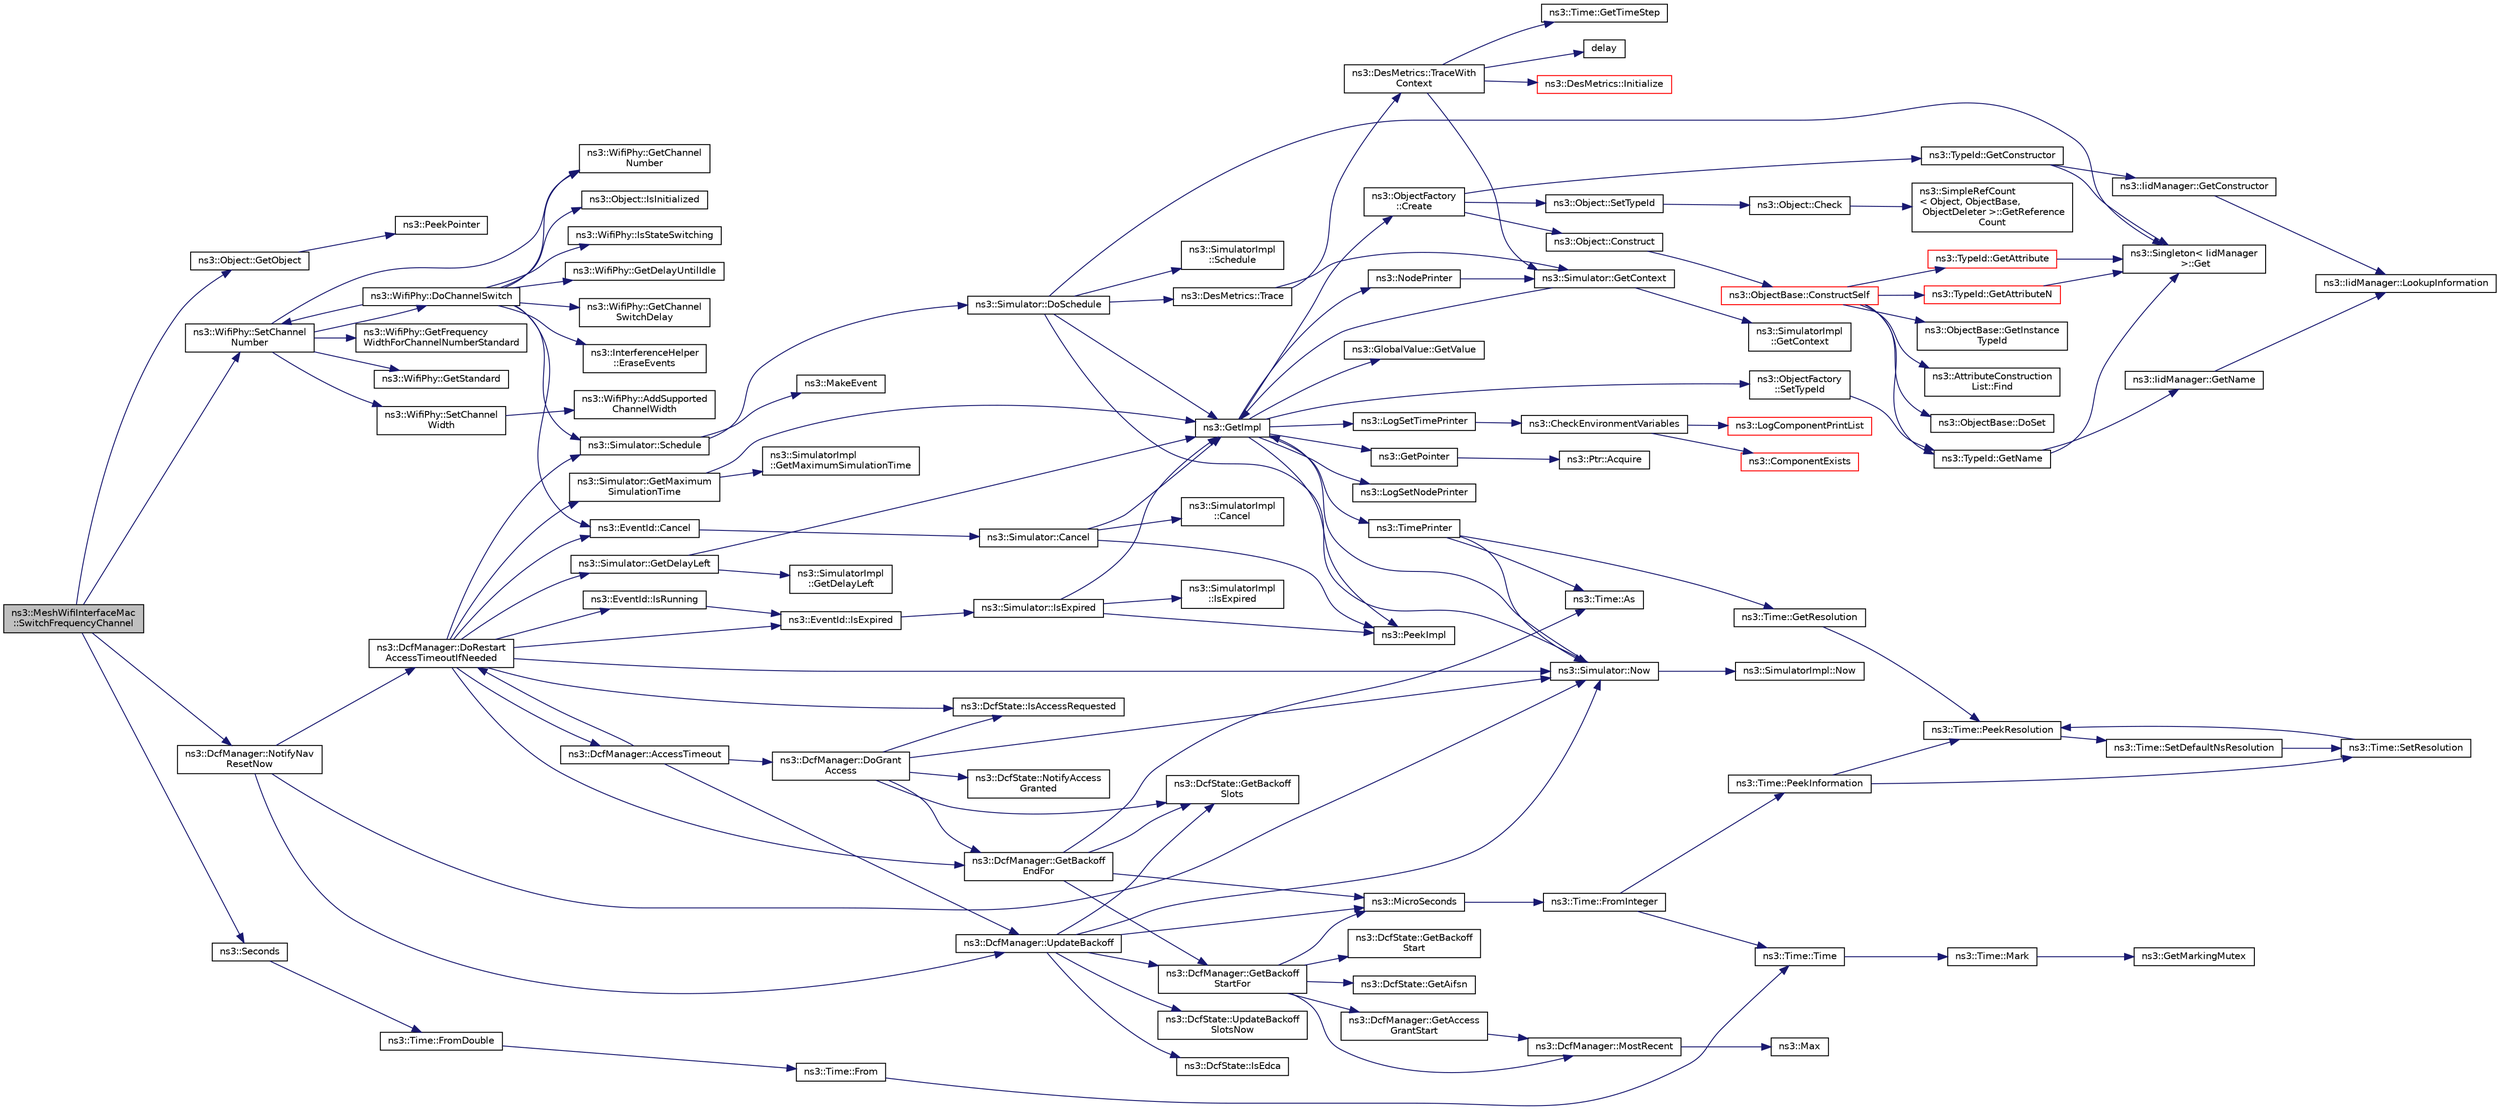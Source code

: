 digraph "ns3::MeshWifiInterfaceMac::SwitchFrequencyChannel"
{
  edge [fontname="Helvetica",fontsize="10",labelfontname="Helvetica",labelfontsize="10"];
  node [fontname="Helvetica",fontsize="10",shape=record];
  rankdir="LR";
  Node1 [label="ns3::MeshWifiInterfaceMac\l::SwitchFrequencyChannel",height=0.2,width=0.4,color="black", fillcolor="grey75", style="filled", fontcolor="black"];
  Node1 -> Node2 [color="midnightblue",fontsize="10",style="solid"];
  Node2 [label="ns3::Object::GetObject",height=0.2,width=0.4,color="black", fillcolor="white", style="filled",URL="$d9/d77/classns3_1_1Object.html#a13e18c00017096c8381eb651d5bd0783"];
  Node2 -> Node3 [color="midnightblue",fontsize="10",style="solid"];
  Node3 [label="ns3::PeekPointer",height=0.2,width=0.4,color="black", fillcolor="white", style="filled",URL="$d7/d2e/namespacens3.html#af2a7557fe9afdd98d8f6f8f6e412cf5a"];
  Node1 -> Node4 [color="midnightblue",fontsize="10",style="solid"];
  Node4 [label="ns3::WifiPhy::SetChannel\lNumber",height=0.2,width=0.4,color="black", fillcolor="white", style="filled",URL="$d6/d5a/classns3_1_1WifiPhy.html#a2d13cf6ae4c185cae8516516afe4a32a",tooltip="Set channel number. "];
  Node4 -> Node5 [color="midnightblue",fontsize="10",style="solid"];
  Node5 [label="ns3::WifiPhy::GetChannel\lNumber",height=0.2,width=0.4,color="black", fillcolor="white", style="filled",URL="$d6/d5a/classns3_1_1WifiPhy.html#a5cf0ccf06109ace61db51c83e91b7e8d"];
  Node4 -> Node6 [color="midnightblue",fontsize="10",style="solid"];
  Node6 [label="ns3::WifiPhy::GetFrequency\lWidthForChannelNumberStandard",height=0.2,width=0.4,color="black", fillcolor="white", style="filled",URL="$d6/d5a/classns3_1_1WifiPhy.html#ad4ffecf66d648b47d62ad73143a3fcbc"];
  Node4 -> Node7 [color="midnightblue",fontsize="10",style="solid"];
  Node7 [label="ns3::WifiPhy::GetStandard",height=0.2,width=0.4,color="black", fillcolor="white", style="filled",URL="$d6/d5a/classns3_1_1WifiPhy.html#af33f60586f8e0bd1763b863e7ce193b2"];
  Node4 -> Node8 [color="midnightblue",fontsize="10",style="solid"];
  Node8 [label="ns3::WifiPhy::DoChannelSwitch",height=0.2,width=0.4,color="black", fillcolor="white", style="filled",URL="$d6/d5a/classns3_1_1WifiPhy.html#a373181dc2e4d4838ab979b5ca3831f4f",tooltip="Perform any actions necessary when user changes channel number. "];
  Node8 -> Node9 [color="midnightblue",fontsize="10",style="solid"];
  Node9 [label="ns3::Object::IsInitialized",height=0.2,width=0.4,color="black", fillcolor="white", style="filled",URL="$d9/d77/classns3_1_1Object.html#a3db2ecf857f51c1ad66c5103ac679e2d",tooltip="returns true if the object has been initialized. "];
  Node8 -> Node10 [color="midnightblue",fontsize="10",style="solid"];
  Node10 [label="ns3::WifiPhy::IsStateSwitching",height=0.2,width=0.4,color="black", fillcolor="white", style="filled",URL="$d6/d5a/classns3_1_1WifiPhy.html#a84d633dc83b1add93b0030f6b57f8a90"];
  Node8 -> Node11 [color="midnightblue",fontsize="10",style="solid"];
  Node11 [label="ns3::EventId::Cancel",height=0.2,width=0.4,color="black", fillcolor="white", style="filled",URL="$d1/df8/classns3_1_1EventId.html#a993ae94e48e014e1afd47edb16db7a11"];
  Node11 -> Node12 [color="midnightblue",fontsize="10",style="solid"];
  Node12 [label="ns3::Simulator::Cancel",height=0.2,width=0.4,color="black", fillcolor="white", style="filled",URL="$d7/deb/classns3_1_1Simulator.html#a1b903a62d6117ef28f7ba3c6500689bf"];
  Node12 -> Node13 [color="midnightblue",fontsize="10",style="solid"];
  Node13 [label="ns3::PeekImpl",height=0.2,width=0.4,color="black", fillcolor="white", style="filled",URL="$d4/d8b/group__simulator.html#ga233c5c38de117e4e4a5a9cd168694792",tooltip="Get the static SimulatorImpl instance. "];
  Node12 -> Node14 [color="midnightblue",fontsize="10",style="solid"];
  Node14 [label="ns3::GetImpl",height=0.2,width=0.4,color="black", fillcolor="white", style="filled",URL="$d4/d8b/group__simulator.html#ga42eb4eddad41528d4d99794a3dae3fd0",tooltip="Get the SimulatorImpl singleton. "];
  Node14 -> Node13 [color="midnightblue",fontsize="10",style="solid"];
  Node14 -> Node15 [color="midnightblue",fontsize="10",style="solid"];
  Node15 [label="ns3::GlobalValue::GetValue",height=0.2,width=0.4,color="black", fillcolor="white", style="filled",URL="$dc/d02/classns3_1_1GlobalValue.html#aa33773cb952ba3c285a03ae2c4769b84"];
  Node14 -> Node16 [color="midnightblue",fontsize="10",style="solid"];
  Node16 [label="ns3::ObjectFactory\l::SetTypeId",height=0.2,width=0.4,color="black", fillcolor="white", style="filled",URL="$d5/d0d/classns3_1_1ObjectFactory.html#a77dcd099064038a1eb7a6b8251229ec3"];
  Node16 -> Node17 [color="midnightblue",fontsize="10",style="solid"];
  Node17 [label="ns3::TypeId::GetName",height=0.2,width=0.4,color="black", fillcolor="white", style="filled",URL="$d6/d11/classns3_1_1TypeId.html#aa3c41c79ae428b3cb396a9c6bb3ef314"];
  Node17 -> Node18 [color="midnightblue",fontsize="10",style="solid"];
  Node18 [label="ns3::Singleton\< IidManager\l \>::Get",height=0.2,width=0.4,color="black", fillcolor="white", style="filled",URL="$d8/d77/classns3_1_1Singleton.html#a80a2cd3c25a27ea72add7a9f7a141ffa"];
  Node17 -> Node19 [color="midnightblue",fontsize="10",style="solid"];
  Node19 [label="ns3::IidManager::GetName",height=0.2,width=0.4,color="black", fillcolor="white", style="filled",URL="$d4/d1c/classns3_1_1IidManager.html#a5d68d0f0f44594dcdec239dbdb5bf53c"];
  Node19 -> Node20 [color="midnightblue",fontsize="10",style="solid"];
  Node20 [label="ns3::IidManager::LookupInformation",height=0.2,width=0.4,color="black", fillcolor="white", style="filled",URL="$d4/d1c/classns3_1_1IidManager.html#a6b1f4ba2815dba27a377e8a8db2384cf"];
  Node14 -> Node21 [color="midnightblue",fontsize="10",style="solid"];
  Node21 [label="ns3::GetPointer",height=0.2,width=0.4,color="black", fillcolor="white", style="filled",URL="$d7/d2e/namespacens3.html#ab4e173cdfd43d17c1a40d5348510a670"];
  Node21 -> Node22 [color="midnightblue",fontsize="10",style="solid"];
  Node22 [label="ns3::Ptr::Acquire",height=0.2,width=0.4,color="black", fillcolor="white", style="filled",URL="$dc/d90/classns3_1_1Ptr.html#a9579b15e8c42dcdff5869d9d987562fb"];
  Node14 -> Node23 [color="midnightblue",fontsize="10",style="solid"];
  Node23 [label="ns3::ObjectFactory\l::Create",height=0.2,width=0.4,color="black", fillcolor="white", style="filled",URL="$d5/d0d/classns3_1_1ObjectFactory.html#a18152e93f0a6fe184ed7300cb31e9896"];
  Node23 -> Node24 [color="midnightblue",fontsize="10",style="solid"];
  Node24 [label="ns3::TypeId::GetConstructor",height=0.2,width=0.4,color="black", fillcolor="white", style="filled",URL="$d6/d11/classns3_1_1TypeId.html#ad9b0bc71ee7593a1ff23ff8d53938e95"];
  Node24 -> Node18 [color="midnightblue",fontsize="10",style="solid"];
  Node24 -> Node25 [color="midnightblue",fontsize="10",style="solid"];
  Node25 [label="ns3::IidManager::GetConstructor",height=0.2,width=0.4,color="black", fillcolor="white", style="filled",URL="$d4/d1c/classns3_1_1IidManager.html#ab10b30abe7efc5456b7930aab8638280"];
  Node25 -> Node20 [color="midnightblue",fontsize="10",style="solid"];
  Node23 -> Node26 [color="midnightblue",fontsize="10",style="solid"];
  Node26 [label="ns3::Object::SetTypeId",height=0.2,width=0.4,color="black", fillcolor="white", style="filled",URL="$d9/d77/classns3_1_1Object.html#a19b1ebd8ec8fe404845e665880a6c5ad"];
  Node26 -> Node27 [color="midnightblue",fontsize="10",style="solid"];
  Node27 [label="ns3::Object::Check",height=0.2,width=0.4,color="black", fillcolor="white", style="filled",URL="$d9/d77/classns3_1_1Object.html#a7e7f89fb0a81d0189cbcacee64b67e4e"];
  Node27 -> Node28 [color="midnightblue",fontsize="10",style="solid"];
  Node28 [label="ns3::SimpleRefCount\l\< Object, ObjectBase,\l ObjectDeleter \>::GetReference\lCount",height=0.2,width=0.4,color="black", fillcolor="white", style="filled",URL="$da/da1/classns3_1_1SimpleRefCount.html#a05378396c93bcc7d6bf78a9ee9ae9cca"];
  Node23 -> Node29 [color="midnightblue",fontsize="10",style="solid"];
  Node29 [label="ns3::Object::Construct",height=0.2,width=0.4,color="black", fillcolor="white", style="filled",URL="$d9/d77/classns3_1_1Object.html#a636e8411dc5228771f45c9b805d348fa"];
  Node29 -> Node30 [color="midnightblue",fontsize="10",style="solid"];
  Node30 [label="ns3::ObjectBase::ConstructSelf",height=0.2,width=0.4,color="red", fillcolor="white", style="filled",URL="$d2/dac/classns3_1_1ObjectBase.html#a5cda18dec6d0744cb652a3ed60056958"];
  Node30 -> Node31 [color="midnightblue",fontsize="10",style="solid"];
  Node31 [label="ns3::ObjectBase::GetInstance\lTypeId",height=0.2,width=0.4,color="black", fillcolor="white", style="filled",URL="$d2/dac/classns3_1_1ObjectBase.html#abe5b43a6f5b99a92a4c3122db31f06fb"];
  Node30 -> Node17 [color="midnightblue",fontsize="10",style="solid"];
  Node30 -> Node32 [color="midnightblue",fontsize="10",style="solid"];
  Node32 [label="ns3::TypeId::GetAttributeN",height=0.2,width=0.4,color="red", fillcolor="white", style="filled",URL="$d6/d11/classns3_1_1TypeId.html#a679c4713f613126a51eb400b345302cb"];
  Node32 -> Node18 [color="midnightblue",fontsize="10",style="solid"];
  Node30 -> Node33 [color="midnightblue",fontsize="10",style="solid"];
  Node33 [label="ns3::TypeId::GetAttribute",height=0.2,width=0.4,color="red", fillcolor="white", style="filled",URL="$d6/d11/classns3_1_1TypeId.html#aa1b746e64e606f94cbedda7cf89788c2"];
  Node33 -> Node18 [color="midnightblue",fontsize="10",style="solid"];
  Node30 -> Node34 [color="midnightblue",fontsize="10",style="solid"];
  Node34 [label="ns3::AttributeConstruction\lList::Find",height=0.2,width=0.4,color="black", fillcolor="white", style="filled",URL="$d3/df3/classns3_1_1AttributeConstructionList.html#a22de5cf3e1bcd9dc6c7748fc911811b4"];
  Node30 -> Node35 [color="midnightblue",fontsize="10",style="solid"];
  Node35 [label="ns3::ObjectBase::DoSet",height=0.2,width=0.4,color="black", fillcolor="white", style="filled",URL="$d2/dac/classns3_1_1ObjectBase.html#afe5f2f7b2fabc99aa33f9bb434e3b695"];
  Node14 -> Node36 [color="midnightblue",fontsize="10",style="solid"];
  Node36 [label="ns3::LogSetTimePrinter",height=0.2,width=0.4,color="black", fillcolor="white", style="filled",URL="$d7/d2e/namespacens3.html#acf6a1749b3febc5a6a5b2b8620138d80"];
  Node36 -> Node37 [color="midnightblue",fontsize="10",style="solid"];
  Node37 [label="ns3::CheckEnvironmentVariables",height=0.2,width=0.4,color="black", fillcolor="white", style="filled",URL="$d8/dff/group__logging.html#gacdc0bdeb2d8a90089d4fb09c4b8569ff"];
  Node37 -> Node38 [color="midnightblue",fontsize="10",style="solid"];
  Node38 [label="ns3::ComponentExists",height=0.2,width=0.4,color="red", fillcolor="white", style="filled",URL="$d8/dff/group__logging.html#gaadcc698770aae684c54dbd1ef4e4b37a"];
  Node37 -> Node39 [color="midnightblue",fontsize="10",style="solid"];
  Node39 [label="ns3::LogComponentPrintList",height=0.2,width=0.4,color="red", fillcolor="white", style="filled",URL="$d7/d2e/namespacens3.html#a5252703c3f8260fd6dc609f1b276e57c"];
  Node14 -> Node40 [color="midnightblue",fontsize="10",style="solid"];
  Node40 [label="ns3::TimePrinter",height=0.2,width=0.4,color="black", fillcolor="white", style="filled",URL="$d8/dff/group__logging.html#gaaad3642e8247a056cd83001d805b0812"];
  Node40 -> Node41 [color="midnightblue",fontsize="10",style="solid"];
  Node41 [label="ns3::Time::GetResolution",height=0.2,width=0.4,color="black", fillcolor="white", style="filled",URL="$dc/d04/classns3_1_1Time.html#a1444f0f08b5e19f031157609e32fcf98"];
  Node41 -> Node42 [color="midnightblue",fontsize="10",style="solid"];
  Node42 [label="ns3::Time::PeekResolution",height=0.2,width=0.4,color="black", fillcolor="white", style="filled",URL="$dc/d04/classns3_1_1Time.html#a963e53522278fcbdf1ab9f7adbd0f5d6"];
  Node42 -> Node43 [color="midnightblue",fontsize="10",style="solid"];
  Node43 [label="ns3::Time::SetDefaultNsResolution",height=0.2,width=0.4,color="black", fillcolor="white", style="filled",URL="$dc/d04/classns3_1_1Time.html#a6a872e62f71dfa817fef2c549473d980"];
  Node43 -> Node44 [color="midnightblue",fontsize="10",style="solid"];
  Node44 [label="ns3::Time::SetResolution",height=0.2,width=0.4,color="black", fillcolor="white", style="filled",URL="$dc/d04/classns3_1_1Time.html#ac89165ba7715b66017a49c718f4aef09"];
  Node44 -> Node42 [color="midnightblue",fontsize="10",style="solid"];
  Node40 -> Node45 [color="midnightblue",fontsize="10",style="solid"];
  Node45 [label="ns3::Simulator::Now",height=0.2,width=0.4,color="black", fillcolor="white", style="filled",URL="$d7/deb/classns3_1_1Simulator.html#ac3178fa975b419f7875e7105be122800"];
  Node45 -> Node14 [color="midnightblue",fontsize="10",style="solid"];
  Node45 -> Node46 [color="midnightblue",fontsize="10",style="solid"];
  Node46 [label="ns3::SimulatorImpl::Now",height=0.2,width=0.4,color="black", fillcolor="white", style="filled",URL="$d2/d19/classns3_1_1SimulatorImpl.html#aa516c50060846adc6fd316e83ef0797c"];
  Node40 -> Node47 [color="midnightblue",fontsize="10",style="solid"];
  Node47 [label="ns3::Time::As",height=0.2,width=0.4,color="black", fillcolor="white", style="filled",URL="$dc/d04/classns3_1_1Time.html#a0bb1110638ce9938248bd07865a328ab"];
  Node14 -> Node48 [color="midnightblue",fontsize="10",style="solid"];
  Node48 [label="ns3::LogSetNodePrinter",height=0.2,width=0.4,color="black", fillcolor="white", style="filled",URL="$d7/d2e/namespacens3.html#aa6e659ca357c8309352fa0f146793810"];
  Node14 -> Node49 [color="midnightblue",fontsize="10",style="solid"];
  Node49 [label="ns3::NodePrinter",height=0.2,width=0.4,color="black", fillcolor="white", style="filled",URL="$d8/dff/group__logging.html#gaaffbf70ff3766cd62b8bbd9b140d2a1b"];
  Node49 -> Node50 [color="midnightblue",fontsize="10",style="solid"];
  Node50 [label="ns3::Simulator::GetContext",height=0.2,width=0.4,color="black", fillcolor="white", style="filled",URL="$d7/deb/classns3_1_1Simulator.html#a8514b74ee2c42916b351b33c4a963bb0"];
  Node50 -> Node14 [color="midnightblue",fontsize="10",style="solid"];
  Node50 -> Node51 [color="midnightblue",fontsize="10",style="solid"];
  Node51 [label="ns3::SimulatorImpl\l::GetContext",height=0.2,width=0.4,color="black", fillcolor="white", style="filled",URL="$d2/d19/classns3_1_1SimulatorImpl.html#a8b66270c97766c0adb997e2535648557"];
  Node12 -> Node52 [color="midnightblue",fontsize="10",style="solid"];
  Node52 [label="ns3::SimulatorImpl\l::Cancel",height=0.2,width=0.4,color="black", fillcolor="white", style="filled",URL="$d2/d19/classns3_1_1SimulatorImpl.html#ad117e616c99c915ddac6267a74804807"];
  Node8 -> Node53 [color="midnightblue",fontsize="10",style="solid"];
  Node53 [label="ns3::Simulator::Schedule",height=0.2,width=0.4,color="black", fillcolor="white", style="filled",URL="$d7/deb/classns3_1_1Simulator.html#a671882c894a08af4a5e91181bf1eec13"];
  Node53 -> Node54 [color="midnightblue",fontsize="10",style="solid"];
  Node54 [label="ns3::Simulator::DoSchedule",height=0.2,width=0.4,color="black", fillcolor="white", style="filled",URL="$d7/deb/classns3_1_1Simulator.html#a47af23973938819bdc89cb2807e09ed5"];
  Node54 -> Node18 [color="midnightblue",fontsize="10",style="solid"];
  Node54 -> Node55 [color="midnightblue",fontsize="10",style="solid"];
  Node55 [label="ns3::DesMetrics::Trace",height=0.2,width=0.4,color="black", fillcolor="white", style="filled",URL="$d5/d69/classns3_1_1DesMetrics.html#ab7c6c097412d0398affbc9f8d2643160"];
  Node55 -> Node56 [color="midnightblue",fontsize="10",style="solid"];
  Node56 [label="ns3::DesMetrics::TraceWith\lContext",height=0.2,width=0.4,color="black", fillcolor="white", style="filled",URL="$d5/d69/classns3_1_1DesMetrics.html#abc404d9eee92f4e8fd67f5d200490ed6"];
  Node56 -> Node57 [color="midnightblue",fontsize="10",style="solid"];
  Node57 [label="ns3::DesMetrics::Initialize",height=0.2,width=0.4,color="red", fillcolor="white", style="filled",URL="$d5/d69/classns3_1_1DesMetrics.html#a63bf3891d9fd2cf8c76b375b3db67756"];
  Node56 -> Node50 [color="midnightblue",fontsize="10",style="solid"];
  Node56 -> Node58 [color="midnightblue",fontsize="10",style="solid"];
  Node58 [label="ns3::Time::GetTimeStep",height=0.2,width=0.4,color="black", fillcolor="white", style="filled",URL="$dc/d04/classns3_1_1Time.html#a40a7025b73dac7d02f8a4e1e54eaa5b5"];
  Node56 -> Node59 [color="midnightblue",fontsize="10",style="solid"];
  Node59 [label="delay",height=0.2,width=0.4,color="black", fillcolor="white", style="filled",URL="$d8/d68/lte_2model_2fading-traces_2fading__trace__generator_8m.html#a7964e6aa8f61a9d28973c8267a606ad8"];
  Node55 -> Node50 [color="midnightblue",fontsize="10",style="solid"];
  Node54 -> Node45 [color="midnightblue",fontsize="10",style="solid"];
  Node54 -> Node14 [color="midnightblue",fontsize="10",style="solid"];
  Node54 -> Node60 [color="midnightblue",fontsize="10",style="solid"];
  Node60 [label="ns3::SimulatorImpl\l::Schedule",height=0.2,width=0.4,color="black", fillcolor="white", style="filled",URL="$d2/d19/classns3_1_1SimulatorImpl.html#a24eac97ca7dc0e64162e3596064cfb5c"];
  Node53 -> Node61 [color="midnightblue",fontsize="10",style="solid"];
  Node61 [label="ns3::MakeEvent",height=0.2,width=0.4,color="black", fillcolor="white", style="filled",URL="$d0/dac/group__makeeventfnptr.html#ga289a28a2497c18a9bd299e5e2014094b"];
  Node8 -> Node62 [color="midnightblue",fontsize="10",style="solid"];
  Node62 [label="ns3::WifiPhy::GetDelayUntilIdle",height=0.2,width=0.4,color="black", fillcolor="white", style="filled",URL="$d6/d5a/classns3_1_1WifiPhy.html#aa02ed143ca902af230b9e177ed0d7603"];
  Node8 -> Node4 [color="midnightblue",fontsize="10",style="solid"];
  Node8 -> Node5 [color="midnightblue",fontsize="10",style="solid"];
  Node8 -> Node63 [color="midnightblue",fontsize="10",style="solid"];
  Node63 [label="ns3::WifiPhy::GetChannel\lSwitchDelay",height=0.2,width=0.4,color="black", fillcolor="white", style="filled",URL="$d6/d5a/classns3_1_1WifiPhy.html#a87aceab44ed843359bdaab5ea8cf4ad3"];
  Node8 -> Node64 [color="midnightblue",fontsize="10",style="solid"];
  Node64 [label="ns3::InterferenceHelper\l::EraseEvents",height=0.2,width=0.4,color="black", fillcolor="white", style="filled",URL="$dc/d0f/classns3_1_1InterferenceHelper.html#a30aa5b4b44ef28dd034c124b32dd8ed1"];
  Node4 -> Node65 [color="midnightblue",fontsize="10",style="solid"];
  Node65 [label="ns3::WifiPhy::SetChannel\lWidth",height=0.2,width=0.4,color="black", fillcolor="white", style="filled",URL="$d6/d5a/classns3_1_1WifiPhy.html#ad4be164ac9858e525cf6c6194c39e015"];
  Node65 -> Node66 [color="midnightblue",fontsize="10",style="solid"];
  Node66 [label="ns3::WifiPhy::AddSupported\lChannelWidth",height=0.2,width=0.4,color="black", fillcolor="white", style="filled",URL="$d6/d5a/classns3_1_1WifiPhy.html#a41978029c11fa6210fbc461d55d330d0"];
  Node1 -> Node67 [color="midnightblue",fontsize="10",style="solid"];
  Node67 [label="ns3::DcfManager::NotifyNav\lResetNow",height=0.2,width=0.4,color="black", fillcolor="white", style="filled",URL="$de/d60/classns3_1_1DcfManager.html#ac0d2e9acdfa5c64eb21c4a298f22072e"];
  Node67 -> Node68 [color="midnightblue",fontsize="10",style="solid"];
  Node68 [label="ns3::DcfManager::UpdateBackoff",height=0.2,width=0.4,color="black", fillcolor="white", style="filled",URL="$de/d60/classns3_1_1DcfManager.html#a8fb01b9608eeab857a38935045fd98b8"];
  Node68 -> Node69 [color="midnightblue",fontsize="10",style="solid"];
  Node69 [label="ns3::DcfManager::GetBackoff\lStartFor",height=0.2,width=0.4,color="black", fillcolor="white", style="filled",URL="$de/d60/classns3_1_1DcfManager.html#a2c9e42c87d864900d9b1b0b76ea1c2ea"];
  Node69 -> Node70 [color="midnightblue",fontsize="10",style="solid"];
  Node70 [label="ns3::DcfManager::MostRecent",height=0.2,width=0.4,color="black", fillcolor="white", style="filled",URL="$de/d60/classns3_1_1DcfManager.html#a3e3b86a249935fd05b765526696a1dd2"];
  Node70 -> Node71 [color="midnightblue",fontsize="10",style="solid"];
  Node71 [label="ns3::Max",height=0.2,width=0.4,color="black", fillcolor="white", style="filled",URL="$df/dc6/group__highprec.html#ga0d35bb9363c0da4cc2557158b95dbca0"];
  Node69 -> Node72 [color="midnightblue",fontsize="10",style="solid"];
  Node72 [label="ns3::DcfState::GetBackoff\lStart",height=0.2,width=0.4,color="black", fillcolor="white", style="filled",URL="$df/dde/classns3_1_1DcfState.html#a57002ba59096f30af64fc6d8d533c847"];
  Node69 -> Node73 [color="midnightblue",fontsize="10",style="solid"];
  Node73 [label="ns3::DcfManager::GetAccess\lGrantStart",height=0.2,width=0.4,color="black", fillcolor="white", style="filled",URL="$de/d60/classns3_1_1DcfManager.html#a6d98325e441871874382b63ee2674de3"];
  Node73 -> Node70 [color="midnightblue",fontsize="10",style="solid"];
  Node69 -> Node74 [color="midnightblue",fontsize="10",style="solid"];
  Node74 [label="ns3::MicroSeconds",height=0.2,width=0.4,color="black", fillcolor="white", style="filled",URL="$d1/dec/group__timecivil.html#ga17465a639c8d1464e76538afdd78a9f0"];
  Node74 -> Node75 [color="midnightblue",fontsize="10",style="solid"];
  Node75 [label="ns3::Time::FromInteger",height=0.2,width=0.4,color="black", fillcolor="white", style="filled",URL="$dc/d04/classns3_1_1Time.html#a3e742c67b2764e75ff95f9b754d43fe9"];
  Node75 -> Node76 [color="midnightblue",fontsize="10",style="solid"];
  Node76 [label="ns3::Time::PeekInformation",height=0.2,width=0.4,color="black", fillcolor="white", style="filled",URL="$dc/d04/classns3_1_1Time.html#a0b023c55c20582aa7c1781aacf128034"];
  Node76 -> Node42 [color="midnightblue",fontsize="10",style="solid"];
  Node76 -> Node44 [color="midnightblue",fontsize="10",style="solid"];
  Node75 -> Node77 [color="midnightblue",fontsize="10",style="solid"];
  Node77 [label="ns3::Time::Time",height=0.2,width=0.4,color="black", fillcolor="white", style="filled",URL="$dc/d04/classns3_1_1Time.html#a8a39dc1b8cbbd7fe6d940e492d1b925e"];
  Node77 -> Node78 [color="midnightblue",fontsize="10",style="solid"];
  Node78 [label="ns3::Time::Mark",height=0.2,width=0.4,color="black", fillcolor="white", style="filled",URL="$dc/d04/classns3_1_1Time.html#aa7eef2a1119c1c4855d99f1e83d44c54"];
  Node78 -> Node79 [color="midnightblue",fontsize="10",style="solid"];
  Node79 [label="ns3::GetMarkingMutex",height=0.2,width=0.4,color="black", fillcolor="white", style="filled",URL="$d7/d2e/namespacens3.html#ac4356aa982bd2ddb0f7ebbf94539919d"];
  Node69 -> Node80 [color="midnightblue",fontsize="10",style="solid"];
  Node80 [label="ns3::DcfState::GetAifsn",height=0.2,width=0.4,color="black", fillcolor="white", style="filled",URL="$df/dde/classns3_1_1DcfState.html#ad33189714372036a6bfee6c3dfc1bacb"];
  Node68 -> Node45 [color="midnightblue",fontsize="10",style="solid"];
  Node68 -> Node81 [color="midnightblue",fontsize="10",style="solid"];
  Node81 [label="ns3::DcfState::IsEdca",height=0.2,width=0.4,color="black", fillcolor="white", style="filled",URL="$df/dde/classns3_1_1DcfState.html#a850a3c673f0af61d0a5276a48db94eb7"];
  Node68 -> Node82 [color="midnightblue",fontsize="10",style="solid"];
  Node82 [label="ns3::DcfState::GetBackoff\lSlots",height=0.2,width=0.4,color="black", fillcolor="white", style="filled",URL="$df/dde/classns3_1_1DcfState.html#a8dcc74fcb8e2599d90eec9878db4015a"];
  Node68 -> Node74 [color="midnightblue",fontsize="10",style="solid"];
  Node68 -> Node83 [color="midnightblue",fontsize="10",style="solid"];
  Node83 [label="ns3::DcfState::UpdateBackoff\lSlotsNow",height=0.2,width=0.4,color="black", fillcolor="white", style="filled",URL="$df/dde/classns3_1_1DcfState.html#a29a5e7f09f98e5ac38d83d6341d71e1c"];
  Node67 -> Node45 [color="midnightblue",fontsize="10",style="solid"];
  Node67 -> Node84 [color="midnightblue",fontsize="10",style="solid"];
  Node84 [label="ns3::DcfManager::DoRestart\lAccessTimeoutIfNeeded",height=0.2,width=0.4,color="black", fillcolor="white", style="filled",URL="$de/d60/classns3_1_1DcfManager.html#a26764cee2de83e5293284ee40e447506"];
  Node84 -> Node85 [color="midnightblue",fontsize="10",style="solid"];
  Node85 [label="ns3::Simulator::GetMaximum\lSimulationTime",height=0.2,width=0.4,color="black", fillcolor="white", style="filled",URL="$d7/deb/classns3_1_1Simulator.html#aa8dbab888dca7bf3528421d2c5e67f99"];
  Node85 -> Node14 [color="midnightblue",fontsize="10",style="solid"];
  Node85 -> Node86 [color="midnightblue",fontsize="10",style="solid"];
  Node86 [label="ns3::SimulatorImpl\l::GetMaximumSimulationTime",height=0.2,width=0.4,color="black", fillcolor="white", style="filled",URL="$d2/d19/classns3_1_1SimulatorImpl.html#a07b16567e2ec50ab91d5e00b98f31a22"];
  Node84 -> Node87 [color="midnightblue",fontsize="10",style="solid"];
  Node87 [label="ns3::DcfState::IsAccessRequested",height=0.2,width=0.4,color="black", fillcolor="white", style="filled",URL="$df/dde/classns3_1_1DcfState.html#a1a9959645698b0f3d65902b0e382cfa2"];
  Node84 -> Node88 [color="midnightblue",fontsize="10",style="solid"];
  Node88 [label="ns3::DcfManager::GetBackoff\lEndFor",height=0.2,width=0.4,color="black", fillcolor="white", style="filled",URL="$de/d60/classns3_1_1DcfManager.html#a2a7e76982a4ebc1c2df5608efc111c33"];
  Node88 -> Node69 [color="midnightblue",fontsize="10",style="solid"];
  Node88 -> Node74 [color="midnightblue",fontsize="10",style="solid"];
  Node88 -> Node82 [color="midnightblue",fontsize="10",style="solid"];
  Node88 -> Node47 [color="midnightblue",fontsize="10",style="solid"];
  Node84 -> Node45 [color="midnightblue",fontsize="10",style="solid"];
  Node84 -> Node89 [color="midnightblue",fontsize="10",style="solid"];
  Node89 [label="ns3::EventId::IsRunning",height=0.2,width=0.4,color="black", fillcolor="white", style="filled",URL="$d1/df8/classns3_1_1EventId.html#aabf8476d1a080c199ea0c6aa9ccea372"];
  Node89 -> Node90 [color="midnightblue",fontsize="10",style="solid"];
  Node90 [label="ns3::EventId::IsExpired",height=0.2,width=0.4,color="black", fillcolor="white", style="filled",URL="$d1/df8/classns3_1_1EventId.html#a5c30c92e7c1c34b4e8505cc07ed71b02"];
  Node90 -> Node91 [color="midnightblue",fontsize="10",style="solid"];
  Node91 [label="ns3::Simulator::IsExpired",height=0.2,width=0.4,color="black", fillcolor="white", style="filled",URL="$d7/deb/classns3_1_1Simulator.html#a83ac8425c319a29b64f6d3b2ffc61e9c"];
  Node91 -> Node13 [color="midnightblue",fontsize="10",style="solid"];
  Node91 -> Node14 [color="midnightblue",fontsize="10",style="solid"];
  Node91 -> Node92 [color="midnightblue",fontsize="10",style="solid"];
  Node92 [label="ns3::SimulatorImpl\l::IsExpired",height=0.2,width=0.4,color="black", fillcolor="white", style="filled",URL="$d2/d19/classns3_1_1SimulatorImpl.html#a4b01ac397f5ce86997e9caec087f63d2"];
  Node84 -> Node93 [color="midnightblue",fontsize="10",style="solid"];
  Node93 [label="ns3::Simulator::GetDelayLeft",height=0.2,width=0.4,color="black", fillcolor="white", style="filled",URL="$d7/deb/classns3_1_1Simulator.html#af2c7b4285454aa5062bd2df2bb7a7ab9"];
  Node93 -> Node14 [color="midnightblue",fontsize="10",style="solid"];
  Node93 -> Node94 [color="midnightblue",fontsize="10",style="solid"];
  Node94 [label="ns3::SimulatorImpl\l::GetDelayLeft",height=0.2,width=0.4,color="black", fillcolor="white", style="filled",URL="$d2/d19/classns3_1_1SimulatorImpl.html#a0a8e0885c0f98fa3e07ede4bcc79dccb"];
  Node84 -> Node11 [color="midnightblue",fontsize="10",style="solid"];
  Node84 -> Node90 [color="midnightblue",fontsize="10",style="solid"];
  Node84 -> Node53 [color="midnightblue",fontsize="10",style="solid"];
  Node84 -> Node95 [color="midnightblue",fontsize="10",style="solid"];
  Node95 [label="ns3::DcfManager::AccessTimeout",height=0.2,width=0.4,color="black", fillcolor="white", style="filled",URL="$de/d60/classns3_1_1DcfManager.html#a7e45f4a0d0869e8d82cb0f6244627738"];
  Node95 -> Node68 [color="midnightblue",fontsize="10",style="solid"];
  Node95 -> Node96 [color="midnightblue",fontsize="10",style="solid"];
  Node96 [label="ns3::DcfManager::DoGrant\lAccess",height=0.2,width=0.4,color="black", fillcolor="white", style="filled",URL="$de/d60/classns3_1_1DcfManager.html#ada5b0a54a00b77705d638b6ef457ba13"];
  Node96 -> Node87 [color="midnightblue",fontsize="10",style="solid"];
  Node96 -> Node88 [color="midnightblue",fontsize="10",style="solid"];
  Node96 -> Node45 [color="midnightblue",fontsize="10",style="solid"];
  Node96 -> Node82 [color="midnightblue",fontsize="10",style="solid"];
  Node96 -> Node97 [color="midnightblue",fontsize="10",style="solid"];
  Node97 [label="ns3::DcfState::NotifyAccess\lGranted",height=0.2,width=0.4,color="black", fillcolor="white", style="filled",URL="$df/dde/classns3_1_1DcfState.html#ab1e86215d2e81b51c769c687a782a92c"];
  Node95 -> Node84 [color="midnightblue",fontsize="10",style="solid"];
  Node1 -> Node98 [color="midnightblue",fontsize="10",style="solid"];
  Node98 [label="ns3::Seconds",height=0.2,width=0.4,color="black", fillcolor="white", style="filled",URL="$d1/dec/group__timecivil.html#ga33c34b816f8ff6628e33d5c8e9713b9e"];
  Node98 -> Node99 [color="midnightblue",fontsize="10",style="solid"];
  Node99 [label="ns3::Time::FromDouble",height=0.2,width=0.4,color="black", fillcolor="white", style="filled",URL="$dc/d04/classns3_1_1Time.html#a60e845f4a74e62495b86356afe604cb4"];
  Node99 -> Node100 [color="midnightblue",fontsize="10",style="solid"];
  Node100 [label="ns3::Time::From",height=0.2,width=0.4,color="black", fillcolor="white", style="filled",URL="$dc/d04/classns3_1_1Time.html#a34e4acc13d0e08cc8cb9cd3b838b9baf"];
  Node100 -> Node77 [color="midnightblue",fontsize="10",style="solid"];
}

